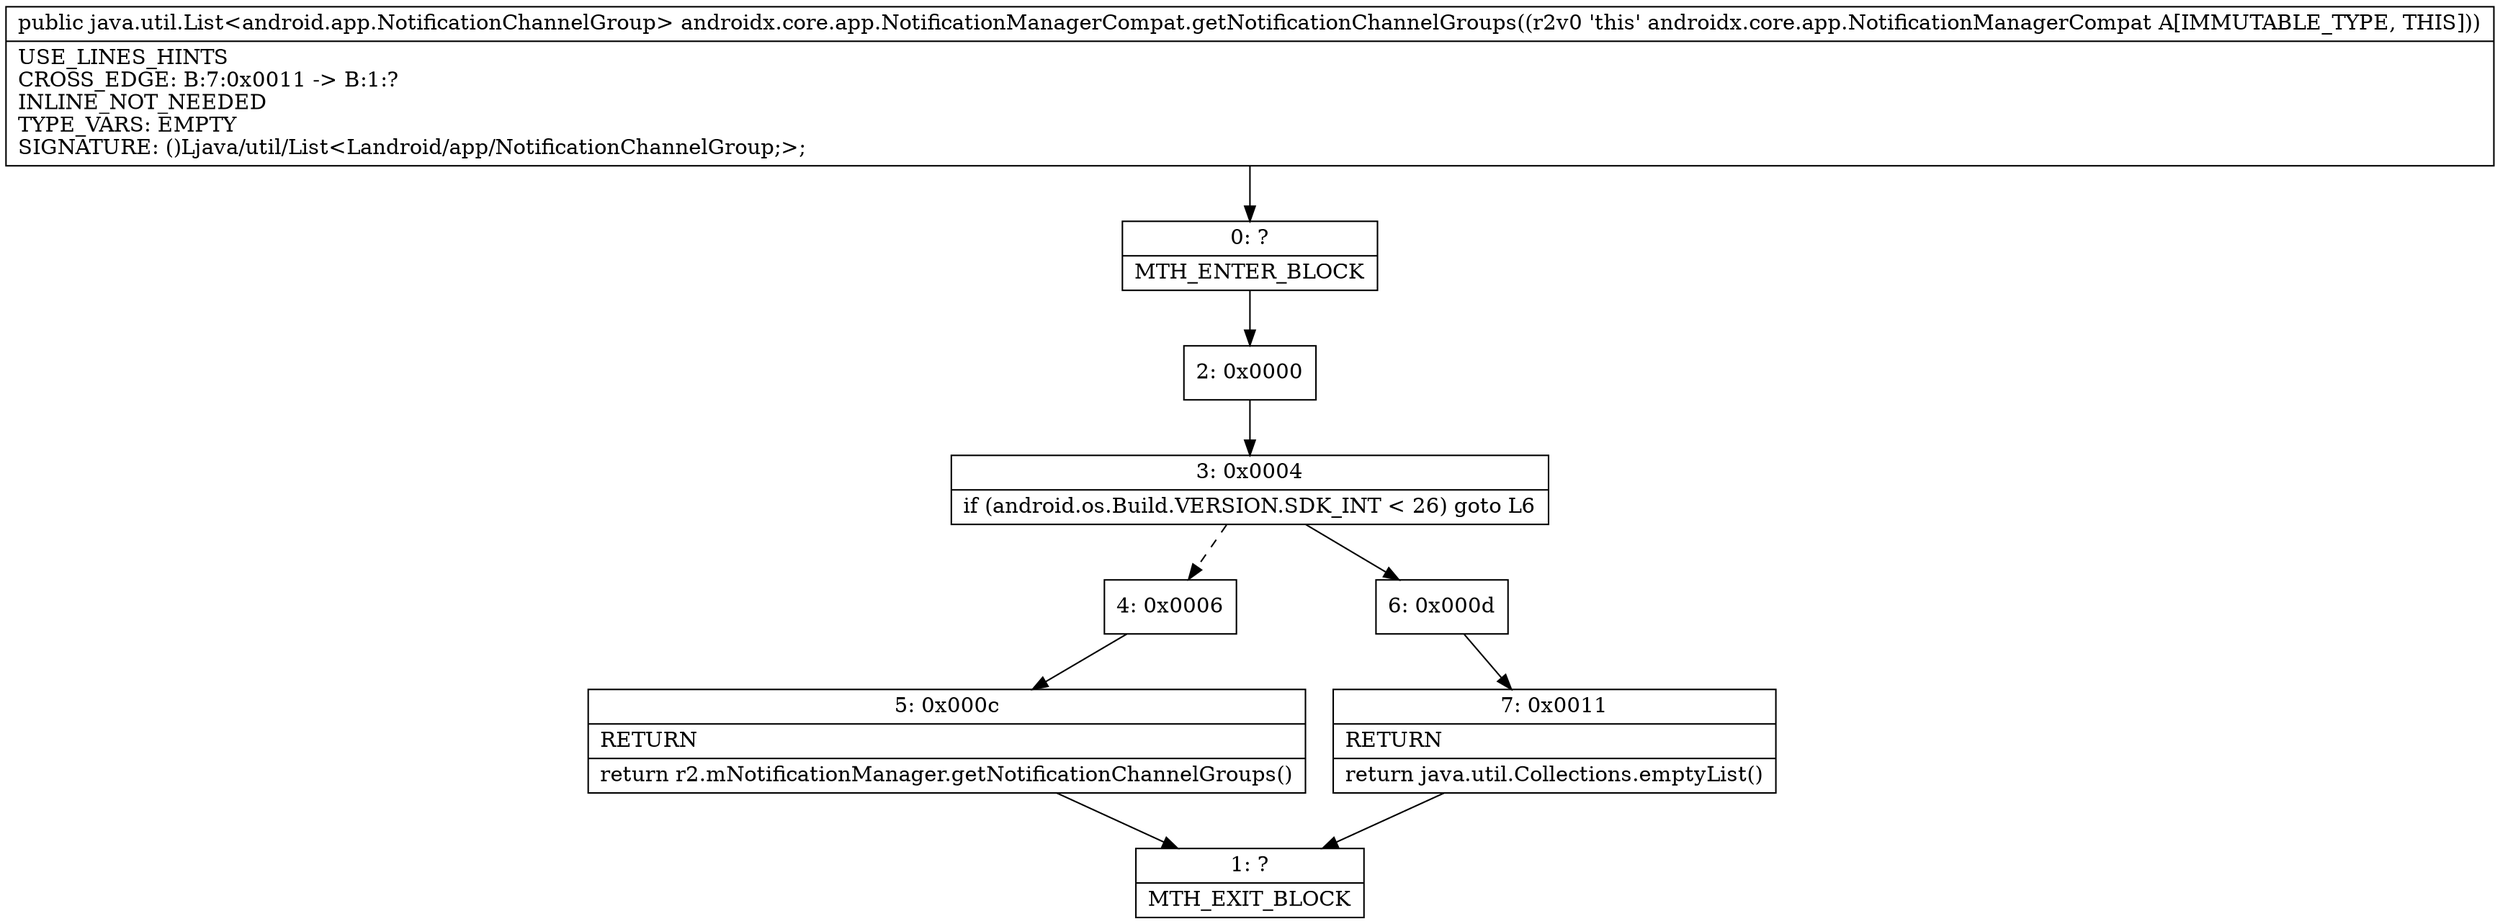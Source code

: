 digraph "CFG forandroidx.core.app.NotificationManagerCompat.getNotificationChannelGroups()Ljava\/util\/List;" {
Node_0 [shape=record,label="{0\:\ ?|MTH_ENTER_BLOCK\l}"];
Node_2 [shape=record,label="{2\:\ 0x0000}"];
Node_3 [shape=record,label="{3\:\ 0x0004|if (android.os.Build.VERSION.SDK_INT \< 26) goto L6\l}"];
Node_4 [shape=record,label="{4\:\ 0x0006}"];
Node_5 [shape=record,label="{5\:\ 0x000c|RETURN\l|return r2.mNotificationManager.getNotificationChannelGroups()\l}"];
Node_1 [shape=record,label="{1\:\ ?|MTH_EXIT_BLOCK\l}"];
Node_6 [shape=record,label="{6\:\ 0x000d}"];
Node_7 [shape=record,label="{7\:\ 0x0011|RETURN\l|return java.util.Collections.emptyList()\l}"];
MethodNode[shape=record,label="{public java.util.List\<android.app.NotificationChannelGroup\> androidx.core.app.NotificationManagerCompat.getNotificationChannelGroups((r2v0 'this' androidx.core.app.NotificationManagerCompat A[IMMUTABLE_TYPE, THIS]))  | USE_LINES_HINTS\lCROSS_EDGE: B:7:0x0011 \-\> B:1:?\lINLINE_NOT_NEEDED\lTYPE_VARS: EMPTY\lSIGNATURE: ()Ljava\/util\/List\<Landroid\/app\/NotificationChannelGroup;\>;\l}"];
MethodNode -> Node_0;Node_0 -> Node_2;
Node_2 -> Node_3;
Node_3 -> Node_4[style=dashed];
Node_3 -> Node_6;
Node_4 -> Node_5;
Node_5 -> Node_1;
Node_6 -> Node_7;
Node_7 -> Node_1;
}

